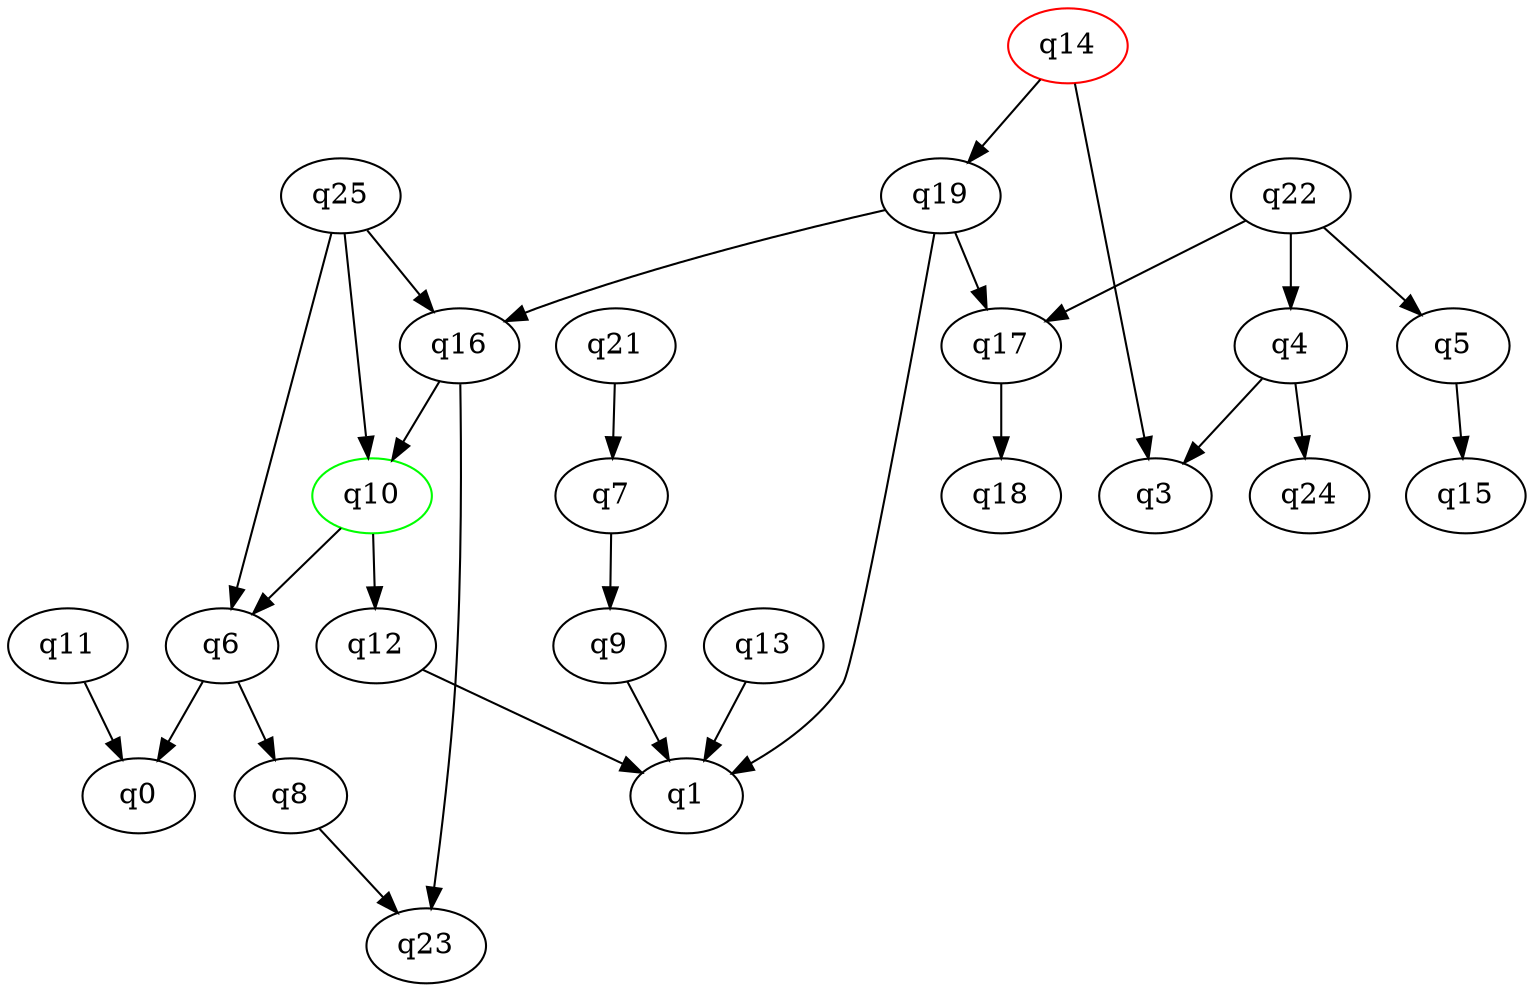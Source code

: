 digraph A{
q10 [initial=1,color=green];
q14 [final=1,color=red];
q4 -> q3;
q4 -> q24;
q5 -> q15;
q6 -> q0;
q6 -> q8;
q7 -> q9;
q8 -> q23;
q9 -> q1;
q10 -> q6;
q10 -> q12;
q11 -> q0;
q12 -> q1;
q13 -> q1;
q14 -> q3;
q14 -> q19;
q16 -> q10;
q16 -> q23;
q17 -> q18;
q19 -> q1;
q19 -> q16;
q19 -> q17;
q21 -> q7;
q22 -> q4;
q22 -> q5;
q22 -> q17;
q25 -> q6;
q25 -> q10;
q25 -> q16;
}